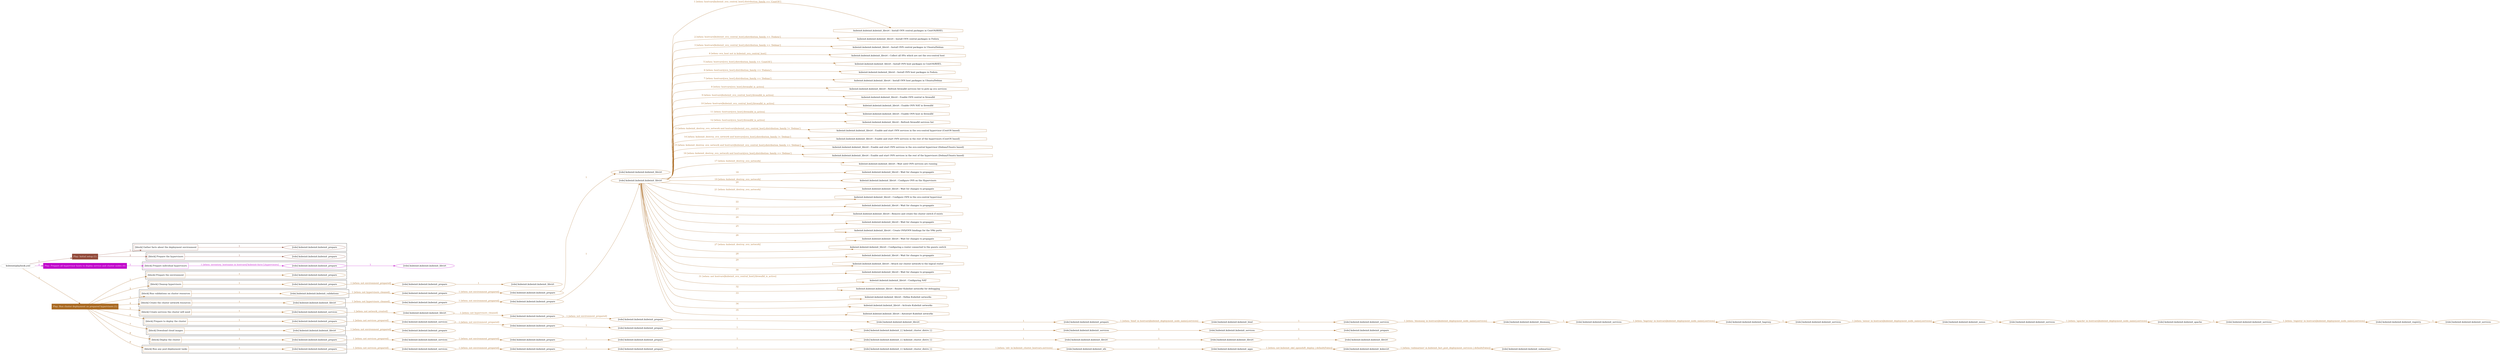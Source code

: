 digraph {
	graph [concentrate=true ordering=in rankdir=LR ratio=fill]
	edge [esep=5 sep=10]
	"kubeinit/playbook.yml" [id=root_node style=dotted]
	play_4ee86142 [label="Play: Initial setup (1)" color="#924a3a" fontcolor="#ffffff" id=play_4ee86142 shape=box style=filled tooltip=localhost]
	"kubeinit/playbook.yml" -> play_4ee86142 [label="1 " color="#924a3a" fontcolor="#924a3a" id=edge_e75c90ce labeltooltip="1 " tooltip="1 "]
	subgraph "kubeinit.kubeinit.kubeinit_prepare" {
		role_b90b17ab [label="[role] kubeinit.kubeinit.kubeinit_prepare" color="#924a3a" id=role_b90b17ab tooltip="kubeinit.kubeinit.kubeinit_prepare"]
	}
	subgraph "kubeinit.kubeinit.kubeinit_prepare" {
		role_91d1007c [label="[role] kubeinit.kubeinit.kubeinit_prepare" color="#924a3a" id=role_91d1007c tooltip="kubeinit.kubeinit.kubeinit_prepare"]
	}
	subgraph "Play: Initial setup (1)" {
		play_4ee86142 -> block_e1a644e2 [label=1 color="#924a3a" fontcolor="#924a3a" id=edge_03b96a57 labeltooltip=1 tooltip=1]
		subgraph cluster_block_e1a644e2 {
			block_e1a644e2 [label="[block] Gather facts about the deployment environment" color="#924a3a" id=block_e1a644e2 labeltooltip="Gather facts about the deployment environment" shape=box tooltip="Gather facts about the deployment environment"]
			block_e1a644e2 -> role_b90b17ab [label="1 " color="#924a3a" fontcolor="#924a3a" id=edge_36fa5244 labeltooltip="1 " tooltip="1 "]
		}
		play_4ee86142 -> block_6d66fc40 [label=2 color="#924a3a" fontcolor="#924a3a" id=edge_b35b008a labeltooltip=2 tooltip=2]
		subgraph cluster_block_6d66fc40 {
			block_6d66fc40 [label="[block] Prepare the hypervisors" color="#924a3a" id=block_6d66fc40 labeltooltip="Prepare the hypervisors" shape=box tooltip="Prepare the hypervisors"]
			block_6d66fc40 -> role_91d1007c [label="1 " color="#924a3a" fontcolor="#924a3a" id=edge_95e598bd labeltooltip="1 " tooltip="1 "]
		}
	}
	play_bb97beae [label="Play: Prepare all hypervisor hosts to deploy service and cluster nodes (0)" color="#c002ca" fontcolor="#ffffff" id=play_bb97beae shape=box style=filled tooltip="Play: Prepare all hypervisor hosts to deploy service and cluster nodes (0)"]
	"kubeinit/playbook.yml" -> play_bb97beae [label="2 " color="#c002ca" fontcolor="#c002ca" id=edge_9e72a410 labeltooltip="2 " tooltip="2 "]
	subgraph "kubeinit.kubeinit.kubeinit_libvirt" {
		role_c344668d [label="[role] kubeinit.kubeinit.kubeinit_libvirt" color="#c002ca" id=role_c344668d tooltip="kubeinit.kubeinit.kubeinit_libvirt"]
	}
	subgraph "kubeinit.kubeinit.kubeinit_prepare" {
		role_fb6918b9 [label="[role] kubeinit.kubeinit.kubeinit_prepare" color="#c002ca" id=role_fb6918b9 tooltip="kubeinit.kubeinit.kubeinit_prepare"]
		role_fb6918b9 -> role_c344668d [label="1 " color="#c002ca" fontcolor="#c002ca" id=edge_59bc4904 labeltooltip="1 " tooltip="1 "]
	}
	subgraph "Play: Prepare all hypervisor hosts to deploy service and cluster nodes (0)" {
		play_bb97beae -> block_2bf0273e [label=1 color="#c002ca" fontcolor="#c002ca" id=edge_8c725d65 labeltooltip=1 tooltip=1]
		subgraph cluster_block_2bf0273e {
			block_2bf0273e [label="[block] Prepare individual hypervisors" color="#c002ca" id=block_2bf0273e labeltooltip="Prepare individual hypervisors" shape=box tooltip="Prepare individual hypervisors"]
			block_2bf0273e -> role_fb6918b9 [label="1 [when: inventory_hostname in hostvars['kubeinit-facts'].hypervisors]" color="#c002ca" fontcolor="#c002ca" id=edge_3983bc84 labeltooltip="1 [when: inventory_hostname in hostvars['kubeinit-facts'].hypervisors]" tooltip="1 [when: inventory_hostname in hostvars['kubeinit-facts'].hypervisors]"]
		}
	}
	play_6e6f37eb [label="Play: Run cluster deployment on prepared hypervisors (1)" color="#aa6a22" fontcolor="#ffffff" id=play_6e6f37eb shape=box style=filled tooltip=localhost]
	"kubeinit/playbook.yml" -> play_6e6f37eb [label="3 " color="#aa6a22" fontcolor="#aa6a22" id=edge_2d52ca15 labeltooltip="3 " tooltip="3 "]
	subgraph "kubeinit.kubeinit.kubeinit_prepare" {
		role_320f02e8 [label="[role] kubeinit.kubeinit.kubeinit_prepare" color="#aa6a22" id=role_320f02e8 tooltip="kubeinit.kubeinit.kubeinit_prepare"]
	}
	subgraph "kubeinit.kubeinit.kubeinit_libvirt" {
		role_bcf503c7 [label="[role] kubeinit.kubeinit.kubeinit_libvirt" color="#aa6a22" id=role_bcf503c7 tooltip="kubeinit.kubeinit.kubeinit_libvirt"]
	}
	subgraph "kubeinit.kubeinit.kubeinit_prepare" {
		role_0b5cf9c8 [label="[role] kubeinit.kubeinit.kubeinit_prepare" color="#aa6a22" id=role_0b5cf9c8 tooltip="kubeinit.kubeinit.kubeinit_prepare"]
		role_0b5cf9c8 -> role_bcf503c7 [label="1 " color="#aa6a22" fontcolor="#aa6a22" id=edge_15272e68 labeltooltip="1 " tooltip="1 "]
	}
	subgraph "kubeinit.kubeinit.kubeinit_prepare" {
		role_05a85268 [label="[role] kubeinit.kubeinit.kubeinit_prepare" color="#aa6a22" id=role_05a85268 tooltip="kubeinit.kubeinit.kubeinit_prepare"]
		role_05a85268 -> role_0b5cf9c8 [label="1 [when: not environment_prepared]" color="#aa6a22" fontcolor="#aa6a22" id=edge_6d24310c labeltooltip="1 [when: not environment_prepared]" tooltip="1 [when: not environment_prepared]"]
	}
	subgraph "kubeinit.kubeinit.kubeinit_libvirt" {
		role_ae2ada4a [label="[role] kubeinit.kubeinit.kubeinit_libvirt" color="#aa6a22" id=role_ae2ada4a tooltip="kubeinit.kubeinit.kubeinit_libvirt"]
	}
	subgraph "kubeinit.kubeinit.kubeinit_prepare" {
		role_3e75690f [label="[role] kubeinit.kubeinit.kubeinit_prepare" color="#aa6a22" id=role_3e75690f tooltip="kubeinit.kubeinit.kubeinit_prepare"]
		role_3e75690f -> role_ae2ada4a [label="1 " color="#aa6a22" fontcolor="#aa6a22" id=edge_86c42e44 labeltooltip="1 " tooltip="1 "]
	}
	subgraph "kubeinit.kubeinit.kubeinit_prepare" {
		role_6516b3d9 [label="[role] kubeinit.kubeinit.kubeinit_prepare" color="#aa6a22" id=role_6516b3d9 tooltip="kubeinit.kubeinit.kubeinit_prepare"]
		role_6516b3d9 -> role_3e75690f [label="1 [when: not environment_prepared]" color="#aa6a22" fontcolor="#aa6a22" id=edge_d0906288 labeltooltip="1 [when: not environment_prepared]" tooltip="1 [when: not environment_prepared]"]
	}
	subgraph "kubeinit.kubeinit.kubeinit_validations" {
		role_e6e227f8 [label="[role] kubeinit.kubeinit.kubeinit_validations" color="#aa6a22" id=role_e6e227f8 tooltip="kubeinit.kubeinit.kubeinit_validations"]
		role_e6e227f8 -> role_6516b3d9 [label="1 [when: not hypervisors_cleaned]" color="#aa6a22" fontcolor="#aa6a22" id=edge_0d454bae labeltooltip="1 [when: not hypervisors_cleaned]" tooltip="1 [when: not hypervisors_cleaned]"]
	}
	subgraph "kubeinit.kubeinit.kubeinit_libvirt" {
		role_4843ce4a [label="[role] kubeinit.kubeinit.kubeinit_libvirt" color="#aa6a22" id=role_4843ce4a tooltip="kubeinit.kubeinit.kubeinit_libvirt"]
		task_082240c4 [label="kubeinit.kubeinit.kubeinit_libvirt : Install OVN central packages in CentOS/RHEL" color="#aa6a22" id=task_082240c4 shape=octagon tooltip="kubeinit.kubeinit.kubeinit_libvirt : Install OVN central packages in CentOS/RHEL"]
		role_4843ce4a -> task_082240c4 [label="1 [when: hostvars[kubeinit_ovn_central_host].distribution_family == 'CentOS']" color="#aa6a22" fontcolor="#aa6a22" id=edge_5bb061fd labeltooltip="1 [when: hostvars[kubeinit_ovn_central_host].distribution_family == 'CentOS']" tooltip="1 [when: hostvars[kubeinit_ovn_central_host].distribution_family == 'CentOS']"]
		task_4be8a8be [label="kubeinit.kubeinit.kubeinit_libvirt : Install OVN central packages in Fedora" color="#aa6a22" id=task_4be8a8be shape=octagon tooltip="kubeinit.kubeinit.kubeinit_libvirt : Install OVN central packages in Fedora"]
		role_4843ce4a -> task_4be8a8be [label="2 [when: hostvars[kubeinit_ovn_central_host].distribution_family == 'Fedora']" color="#aa6a22" fontcolor="#aa6a22" id=edge_ff204195 labeltooltip="2 [when: hostvars[kubeinit_ovn_central_host].distribution_family == 'Fedora']" tooltip="2 [when: hostvars[kubeinit_ovn_central_host].distribution_family == 'Fedora']"]
		task_0b2c9fdb [label="kubeinit.kubeinit.kubeinit_libvirt : Install OVN central packages in Ubuntu/Debian" color="#aa6a22" id=task_0b2c9fdb shape=octagon tooltip="kubeinit.kubeinit.kubeinit_libvirt : Install OVN central packages in Ubuntu/Debian"]
		role_4843ce4a -> task_0b2c9fdb [label="3 [when: hostvars[kubeinit_ovn_central_host].distribution_family == 'Debian']" color="#aa6a22" fontcolor="#aa6a22" id=edge_1380d13f labeltooltip="3 [when: hostvars[kubeinit_ovn_central_host].distribution_family == 'Debian']" tooltip="3 [when: hostvars[kubeinit_ovn_central_host].distribution_family == 'Debian']"]
		task_ee2fcaed [label="kubeinit.kubeinit.kubeinit_libvirt : Collect all HVs which are not the ovn-central host" color="#aa6a22" id=task_ee2fcaed shape=octagon tooltip="kubeinit.kubeinit.kubeinit_libvirt : Collect all HVs which are not the ovn-central host"]
		role_4843ce4a -> task_ee2fcaed [label="4 [when: ovn_host not in kubeinit_ovn_central_host]" color="#aa6a22" fontcolor="#aa6a22" id=edge_1a4ac442 labeltooltip="4 [when: ovn_host not in kubeinit_ovn_central_host]" tooltip="4 [when: ovn_host not in kubeinit_ovn_central_host]"]
		task_2a565911 [label="kubeinit.kubeinit.kubeinit_libvirt : Install OVN host packages in CentOS/RHEL" color="#aa6a22" id=task_2a565911 shape=octagon tooltip="kubeinit.kubeinit.kubeinit_libvirt : Install OVN host packages in CentOS/RHEL"]
		role_4843ce4a -> task_2a565911 [label="5 [when: hostvars[ovn_host].distribution_family == 'CentOS']" color="#aa6a22" fontcolor="#aa6a22" id=edge_f8b62385 labeltooltip="5 [when: hostvars[ovn_host].distribution_family == 'CentOS']" tooltip="5 [when: hostvars[ovn_host].distribution_family == 'CentOS']"]
		task_e1cbb1fb [label="kubeinit.kubeinit.kubeinit_libvirt : Install OVN host packages in Fedora" color="#aa6a22" id=task_e1cbb1fb shape=octagon tooltip="kubeinit.kubeinit.kubeinit_libvirt : Install OVN host packages in Fedora"]
		role_4843ce4a -> task_e1cbb1fb [label="6 [when: hostvars[ovn_host].distribution_family == 'Fedora']" color="#aa6a22" fontcolor="#aa6a22" id=edge_2c806aac labeltooltip="6 [when: hostvars[ovn_host].distribution_family == 'Fedora']" tooltip="6 [when: hostvars[ovn_host].distribution_family == 'Fedora']"]
		task_f8bfdcff [label="kubeinit.kubeinit.kubeinit_libvirt : Install OVN host packages in Ubuntu/Debian" color="#aa6a22" id=task_f8bfdcff shape=octagon tooltip="kubeinit.kubeinit.kubeinit_libvirt : Install OVN host packages in Ubuntu/Debian"]
		role_4843ce4a -> task_f8bfdcff [label="7 [when: hostvars[ovn_host].distribution_family == 'Debian']" color="#aa6a22" fontcolor="#aa6a22" id=edge_b85dc2df labeltooltip="7 [when: hostvars[ovn_host].distribution_family == 'Debian']" tooltip="7 [when: hostvars[ovn_host].distribution_family == 'Debian']"]
		task_2cc36a4f [label="kubeinit.kubeinit.kubeinit_libvirt : Refresh firewalld services list to pick up ovn services" color="#aa6a22" id=task_2cc36a4f shape=octagon tooltip="kubeinit.kubeinit.kubeinit_libvirt : Refresh firewalld services list to pick up ovn services"]
		role_4843ce4a -> task_2cc36a4f [label="8 [when: hostvars[ovn_host].firewalld_is_active]" color="#aa6a22" fontcolor="#aa6a22" id=edge_0e50a40e labeltooltip="8 [when: hostvars[ovn_host].firewalld_is_active]" tooltip="8 [when: hostvars[ovn_host].firewalld_is_active]"]
		task_c0c4e192 [label="kubeinit.kubeinit.kubeinit_libvirt : Enable OVN central in firewalld" color="#aa6a22" id=task_c0c4e192 shape=octagon tooltip="kubeinit.kubeinit.kubeinit_libvirt : Enable OVN central in firewalld"]
		role_4843ce4a -> task_c0c4e192 [label="9 [when: hostvars[kubeinit_ovn_central_host].firewalld_is_active]" color="#aa6a22" fontcolor="#aa6a22" id=edge_a73752de labeltooltip="9 [when: hostvars[kubeinit_ovn_central_host].firewalld_is_active]" tooltip="9 [when: hostvars[kubeinit_ovn_central_host].firewalld_is_active]"]
		task_bc23fe46 [label="kubeinit.kubeinit.kubeinit_libvirt : Enable OVN NAT in firewalld" color="#aa6a22" id=task_bc23fe46 shape=octagon tooltip="kubeinit.kubeinit.kubeinit_libvirt : Enable OVN NAT in firewalld"]
		role_4843ce4a -> task_bc23fe46 [label="10 [when: hostvars[kubeinit_ovn_central_host].firewalld_is_active]" color="#aa6a22" fontcolor="#aa6a22" id=edge_7ba6fbd7 labeltooltip="10 [when: hostvars[kubeinit_ovn_central_host].firewalld_is_active]" tooltip="10 [when: hostvars[kubeinit_ovn_central_host].firewalld_is_active]"]
		task_ac9ed9d7 [label="kubeinit.kubeinit.kubeinit_libvirt : Enable OVN host in firewalld" color="#aa6a22" id=task_ac9ed9d7 shape=octagon tooltip="kubeinit.kubeinit.kubeinit_libvirt : Enable OVN host in firewalld"]
		role_4843ce4a -> task_ac9ed9d7 [label="11 [when: hostvars[ovn_host].firewalld_is_active]" color="#aa6a22" fontcolor="#aa6a22" id=edge_d5799769 labeltooltip="11 [when: hostvars[ovn_host].firewalld_is_active]" tooltip="11 [when: hostvars[ovn_host].firewalld_is_active]"]
		task_479a73d1 [label="kubeinit.kubeinit.kubeinit_libvirt : Refresh firewalld services list" color="#aa6a22" id=task_479a73d1 shape=octagon tooltip="kubeinit.kubeinit.kubeinit_libvirt : Refresh firewalld services list"]
		role_4843ce4a -> task_479a73d1 [label="12 [when: hostvars[ovn_host].firewalld_is_active]" color="#aa6a22" fontcolor="#aa6a22" id=edge_f113a01d labeltooltip="12 [when: hostvars[ovn_host].firewalld_is_active]" tooltip="12 [when: hostvars[ovn_host].firewalld_is_active]"]
		task_2ae2a2f3 [label="kubeinit.kubeinit.kubeinit_libvirt : Enable and start OVN services in the ovn-central hypervisor (CentOS based)" color="#aa6a22" id=task_2ae2a2f3 shape=octagon tooltip="kubeinit.kubeinit.kubeinit_libvirt : Enable and start OVN services in the ovn-central hypervisor (CentOS based)"]
		role_4843ce4a -> task_2ae2a2f3 [label="13 [when: kubeinit_destroy_ovn_network and hostvars[kubeinit_ovn_central_host].distribution_family != 'Debian']" color="#aa6a22" fontcolor="#aa6a22" id=edge_96a6ace7 labeltooltip="13 [when: kubeinit_destroy_ovn_network and hostvars[kubeinit_ovn_central_host].distribution_family != 'Debian']" tooltip="13 [when: kubeinit_destroy_ovn_network and hostvars[kubeinit_ovn_central_host].distribution_family != 'Debian']"]
		task_901371eb [label="kubeinit.kubeinit.kubeinit_libvirt : Enable and start OVN services in the rest of the hypervisors (CentOS based)" color="#aa6a22" id=task_901371eb shape=octagon tooltip="kubeinit.kubeinit.kubeinit_libvirt : Enable and start OVN services in the rest of the hypervisors (CentOS based)"]
		role_4843ce4a -> task_901371eb [label="14 [when: kubeinit_destroy_ovn_network and hostvars[ovn_host].distribution_family != 'Debian']" color="#aa6a22" fontcolor="#aa6a22" id=edge_56cbaddc labeltooltip="14 [when: kubeinit_destroy_ovn_network and hostvars[ovn_host].distribution_family != 'Debian']" tooltip="14 [when: kubeinit_destroy_ovn_network and hostvars[ovn_host].distribution_family != 'Debian']"]
		task_fd4bbdb4 [label="kubeinit.kubeinit.kubeinit_libvirt : Enable and start OVN services in the ovn-central hypervisor (Debian/Ubuntu based)" color="#aa6a22" id=task_fd4bbdb4 shape=octagon tooltip="kubeinit.kubeinit.kubeinit_libvirt : Enable and start OVN services in the ovn-central hypervisor (Debian/Ubuntu based)"]
		role_4843ce4a -> task_fd4bbdb4 [label="15 [when: kubeinit_destroy_ovn_network and hostvars[kubeinit_ovn_central_host].distribution_family == 'Debian']" color="#aa6a22" fontcolor="#aa6a22" id=edge_ced5d41a labeltooltip="15 [when: kubeinit_destroy_ovn_network and hostvars[kubeinit_ovn_central_host].distribution_family == 'Debian']" tooltip="15 [when: kubeinit_destroy_ovn_network and hostvars[kubeinit_ovn_central_host].distribution_family == 'Debian']"]
		task_515462dc [label="kubeinit.kubeinit.kubeinit_libvirt : Enable and start OVN services in the rest of the hypervisors (Debian/Ubuntu based)" color="#aa6a22" id=task_515462dc shape=octagon tooltip="kubeinit.kubeinit.kubeinit_libvirt : Enable and start OVN services in the rest of the hypervisors (Debian/Ubuntu based)"]
		role_4843ce4a -> task_515462dc [label="16 [when: kubeinit_destroy_ovn_network and hostvars[ovn_host].distribution_family == 'Debian']" color="#aa6a22" fontcolor="#aa6a22" id=edge_ff947dcb labeltooltip="16 [when: kubeinit_destroy_ovn_network and hostvars[ovn_host].distribution_family == 'Debian']" tooltip="16 [when: kubeinit_destroy_ovn_network and hostvars[ovn_host].distribution_family == 'Debian']"]
		task_17367593 [label="kubeinit.kubeinit.kubeinit_libvirt : Wait until OVN services are running" color="#aa6a22" id=task_17367593 shape=octagon tooltip="kubeinit.kubeinit.kubeinit_libvirt : Wait until OVN services are running"]
		role_4843ce4a -> task_17367593 [label="17 [when: kubeinit_destroy_ovn_network]" color="#aa6a22" fontcolor="#aa6a22" id=edge_c7057394 labeltooltip="17 [when: kubeinit_destroy_ovn_network]" tooltip="17 [when: kubeinit_destroy_ovn_network]"]
		task_e5bf7f49 [label="kubeinit.kubeinit.kubeinit_libvirt : Wait for changes to propagate" color="#aa6a22" id=task_e5bf7f49 shape=octagon tooltip="kubeinit.kubeinit.kubeinit_libvirt : Wait for changes to propagate"]
		role_4843ce4a -> task_e5bf7f49 [label="18 " color="#aa6a22" fontcolor="#aa6a22" id=edge_87f72f1d labeltooltip="18 " tooltip="18 "]
		task_477f58c9 [label="kubeinit.kubeinit.kubeinit_libvirt : Configure OVS on the Hypervisors" color="#aa6a22" id=task_477f58c9 shape=octagon tooltip="kubeinit.kubeinit.kubeinit_libvirt : Configure OVS on the Hypervisors"]
		role_4843ce4a -> task_477f58c9 [label="19 [when: kubeinit_destroy_ovn_network]" color="#aa6a22" fontcolor="#aa6a22" id=edge_753d0998 labeltooltip="19 [when: kubeinit_destroy_ovn_network]" tooltip="19 [when: kubeinit_destroy_ovn_network]"]
		task_0fe5b144 [label="kubeinit.kubeinit.kubeinit_libvirt : Wait for changes to propagate" color="#aa6a22" id=task_0fe5b144 shape=octagon tooltip="kubeinit.kubeinit.kubeinit_libvirt : Wait for changes to propagate"]
		role_4843ce4a -> task_0fe5b144 [label="20 " color="#aa6a22" fontcolor="#aa6a22" id=edge_c80bbc85 labeltooltip="20 " tooltip="20 "]
		task_782ff2ac [label="kubeinit.kubeinit.kubeinit_libvirt : Configure OVN in the ovn-central hypervisor" color="#aa6a22" id=task_782ff2ac shape=octagon tooltip="kubeinit.kubeinit.kubeinit_libvirt : Configure OVN in the ovn-central hypervisor"]
		role_4843ce4a -> task_782ff2ac [label="21 [when: kubeinit_destroy_ovn_network]" color="#aa6a22" fontcolor="#aa6a22" id=edge_6c5d002d labeltooltip="21 [when: kubeinit_destroy_ovn_network]" tooltip="21 [when: kubeinit_destroy_ovn_network]"]
		task_a9ace608 [label="kubeinit.kubeinit.kubeinit_libvirt : Wait for changes to propagate" color="#aa6a22" id=task_a9ace608 shape=octagon tooltip="kubeinit.kubeinit.kubeinit_libvirt : Wait for changes to propagate"]
		role_4843ce4a -> task_a9ace608 [label="22 " color="#aa6a22" fontcolor="#aa6a22" id=edge_2f97a0d2 labeltooltip="22 " tooltip="22 "]
		task_f3a2908f [label="kubeinit.kubeinit.kubeinit_libvirt : Remove and create the cluster switch if exists" color="#aa6a22" id=task_f3a2908f shape=octagon tooltip="kubeinit.kubeinit.kubeinit_libvirt : Remove and create the cluster switch if exists"]
		role_4843ce4a -> task_f3a2908f [label="23 " color="#aa6a22" fontcolor="#aa6a22" id=edge_dd90c7bf labeltooltip="23 " tooltip="23 "]
		task_76ceb5d8 [label="kubeinit.kubeinit.kubeinit_libvirt : Wait for changes to propagate" color="#aa6a22" id=task_76ceb5d8 shape=octagon tooltip="kubeinit.kubeinit.kubeinit_libvirt : Wait for changes to propagate"]
		role_4843ce4a -> task_76ceb5d8 [label="24 " color="#aa6a22" fontcolor="#aa6a22" id=edge_dd452448 labeltooltip="24 " tooltip="24 "]
		task_be945466 [label="kubeinit.kubeinit.kubeinit_libvirt : Create OVS/OVN bindings for the VMs ports" color="#aa6a22" id=task_be945466 shape=octagon tooltip="kubeinit.kubeinit.kubeinit_libvirt : Create OVS/OVN bindings for the VMs ports"]
		role_4843ce4a -> task_be945466 [label="25 " color="#aa6a22" fontcolor="#aa6a22" id=edge_a8564e5a labeltooltip="25 " tooltip="25 "]
		task_2f5d6ba5 [label="kubeinit.kubeinit.kubeinit_libvirt : Wait for changes to propagate" color="#aa6a22" id=task_2f5d6ba5 shape=octagon tooltip="kubeinit.kubeinit.kubeinit_libvirt : Wait for changes to propagate"]
		role_4843ce4a -> task_2f5d6ba5 [label="26 " color="#aa6a22" fontcolor="#aa6a22" id=edge_62c0b2b0 labeltooltip="26 " tooltip="26 "]
		task_88d3a7a3 [label="kubeinit.kubeinit.kubeinit_libvirt : Configuring a router connected to the guests switch" color="#aa6a22" id=task_88d3a7a3 shape=octagon tooltip="kubeinit.kubeinit.kubeinit_libvirt : Configuring a router connected to the guests switch"]
		role_4843ce4a -> task_88d3a7a3 [label="27 [when: kubeinit_destroy_ovn_network]" color="#aa6a22" fontcolor="#aa6a22" id=edge_f885d977 labeltooltip="27 [when: kubeinit_destroy_ovn_network]" tooltip="27 [when: kubeinit_destroy_ovn_network]"]
		task_711fe2e7 [label="kubeinit.kubeinit.kubeinit_libvirt : Wait for changes to propagate" color="#aa6a22" id=task_711fe2e7 shape=octagon tooltip="kubeinit.kubeinit.kubeinit_libvirt : Wait for changes to propagate"]
		role_4843ce4a -> task_711fe2e7 [label="28 " color="#aa6a22" fontcolor="#aa6a22" id=edge_7df9c635 labeltooltip="28 " tooltip="28 "]
		task_d47f8938 [label="kubeinit.kubeinit.kubeinit_libvirt : Attach our cluster network to the logical router" color="#aa6a22" id=task_d47f8938 shape=octagon tooltip="kubeinit.kubeinit.kubeinit_libvirt : Attach our cluster network to the logical router"]
		role_4843ce4a -> task_d47f8938 [label="29 " color="#aa6a22" fontcolor="#aa6a22" id=edge_cf189861 labeltooltip="29 " tooltip="29 "]
		task_b7de8c38 [label="kubeinit.kubeinit.kubeinit_libvirt : Wait for changes to propagate" color="#aa6a22" id=task_b7de8c38 shape=octagon tooltip="kubeinit.kubeinit.kubeinit_libvirt : Wait for changes to propagate"]
		role_4843ce4a -> task_b7de8c38 [label="30 " color="#aa6a22" fontcolor="#aa6a22" id=edge_7c316ef0 labeltooltip="30 " tooltip="30 "]
		task_2d8bc828 [label="kubeinit.kubeinit.kubeinit_libvirt : Configuring NAT" color="#aa6a22" id=task_2d8bc828 shape=octagon tooltip="kubeinit.kubeinit.kubeinit_libvirt : Configuring NAT"]
		role_4843ce4a -> task_2d8bc828 [label="31 [when: not hostvars[kubeinit_ovn_central_host].firewalld_is_active]" color="#aa6a22" fontcolor="#aa6a22" id=edge_fb4e5a7c labeltooltip="31 [when: not hostvars[kubeinit_ovn_central_host].firewalld_is_active]" tooltip="31 [when: not hostvars[kubeinit_ovn_central_host].firewalld_is_active]"]
		task_7190faa3 [label="kubeinit.kubeinit.kubeinit_libvirt : Render KubeInit networks for debugging" color="#aa6a22" id=task_7190faa3 shape=octagon tooltip="kubeinit.kubeinit.kubeinit_libvirt : Render KubeInit networks for debugging"]
		role_4843ce4a -> task_7190faa3 [label="32 " color="#aa6a22" fontcolor="#aa6a22" id=edge_95998889 labeltooltip="32 " tooltip="32 "]
		task_579e0769 [label="kubeinit.kubeinit.kubeinit_libvirt : Define KubeInit networks" color="#aa6a22" id=task_579e0769 shape=octagon tooltip="kubeinit.kubeinit.kubeinit_libvirt : Define KubeInit networks"]
		role_4843ce4a -> task_579e0769 [label="33 " color="#aa6a22" fontcolor="#aa6a22" id=edge_1340bc4f labeltooltip="33 " tooltip="33 "]
		task_2613a9b6 [label="kubeinit.kubeinit.kubeinit_libvirt : Activate KubeInit networks" color="#aa6a22" id=task_2613a9b6 shape=octagon tooltip="kubeinit.kubeinit.kubeinit_libvirt : Activate KubeInit networks"]
		role_4843ce4a -> task_2613a9b6 [label="34 " color="#aa6a22" fontcolor="#aa6a22" id=edge_527faf3c labeltooltip="34 " tooltip="34 "]
		task_fe5aaa7c [label="kubeinit.kubeinit.kubeinit_libvirt : Autostart KubeInit networks" color="#aa6a22" id=task_fe5aaa7c shape=octagon tooltip="kubeinit.kubeinit.kubeinit_libvirt : Autostart KubeInit networks"]
		role_4843ce4a -> task_fe5aaa7c [label="35 " color="#aa6a22" fontcolor="#aa6a22" id=edge_544d25d4 labeltooltip="35 " tooltip="35 "]
	}
	subgraph "kubeinit.kubeinit.kubeinit_prepare" {
		role_efdc9b37 [label="[role] kubeinit.kubeinit.kubeinit_prepare" color="#aa6a22" id=role_efdc9b37 tooltip="kubeinit.kubeinit.kubeinit_prepare"]
		role_efdc9b37 -> role_4843ce4a [label="1 " color="#aa6a22" fontcolor="#aa6a22" id=edge_0dacfccc labeltooltip="1 " tooltip="1 "]
	}
	subgraph "kubeinit.kubeinit.kubeinit_prepare" {
		role_146bef7f [label="[role] kubeinit.kubeinit.kubeinit_prepare" color="#aa6a22" id=role_146bef7f tooltip="kubeinit.kubeinit.kubeinit_prepare"]
		role_146bef7f -> role_efdc9b37 [label="1 [when: not environment_prepared]" color="#aa6a22" fontcolor="#aa6a22" id=edge_0f663147 labeltooltip="1 [when: not environment_prepared]" tooltip="1 [when: not environment_prepared]"]
	}
	subgraph "kubeinit.kubeinit.kubeinit_libvirt" {
		role_a9dbf946 [label="[role] kubeinit.kubeinit.kubeinit_libvirt" color="#aa6a22" id=role_a9dbf946 tooltip="kubeinit.kubeinit.kubeinit_libvirt"]
		role_a9dbf946 -> role_146bef7f [label="1 [when: not hypervisors_cleaned]" color="#aa6a22" fontcolor="#aa6a22" id=edge_70302862 labeltooltip="1 [when: not hypervisors_cleaned]" tooltip="1 [when: not hypervisors_cleaned]"]
	}
	subgraph "kubeinit.kubeinit.kubeinit_services" {
		role_b1c06d53 [label="[role] kubeinit.kubeinit.kubeinit_services" color="#aa6a22" id=role_b1c06d53 tooltip="kubeinit.kubeinit.kubeinit_services"]
	}
	subgraph "kubeinit.kubeinit.kubeinit_registry" {
		role_caf6ab91 [label="[role] kubeinit.kubeinit.kubeinit_registry" color="#aa6a22" id=role_caf6ab91 tooltip="kubeinit.kubeinit.kubeinit_registry"]
		role_caf6ab91 -> role_b1c06d53 [label="1 " color="#aa6a22" fontcolor="#aa6a22" id=edge_91beb503 labeltooltip="1 " tooltip="1 "]
	}
	subgraph "kubeinit.kubeinit.kubeinit_services" {
		role_9aeec6c0 [label="[role] kubeinit.kubeinit.kubeinit_services" color="#aa6a22" id=role_9aeec6c0 tooltip="kubeinit.kubeinit.kubeinit_services"]
		role_9aeec6c0 -> role_caf6ab91 [label="1 [when: 'registry' in hostvars[kubeinit_deployment_node_name].services]" color="#aa6a22" fontcolor="#aa6a22" id=edge_80fb2541 labeltooltip="1 [when: 'registry' in hostvars[kubeinit_deployment_node_name].services]" tooltip="1 [when: 'registry' in hostvars[kubeinit_deployment_node_name].services]"]
	}
	subgraph "kubeinit.kubeinit.kubeinit_apache" {
		role_028699e7 [label="[role] kubeinit.kubeinit.kubeinit_apache" color="#aa6a22" id=role_028699e7 tooltip="kubeinit.kubeinit.kubeinit_apache"]
		role_028699e7 -> role_9aeec6c0 [label="1 " color="#aa6a22" fontcolor="#aa6a22" id=edge_2a5fab83 labeltooltip="1 " tooltip="1 "]
	}
	subgraph "kubeinit.kubeinit.kubeinit_services" {
		role_e08c7ad5 [label="[role] kubeinit.kubeinit.kubeinit_services" color="#aa6a22" id=role_e08c7ad5 tooltip="kubeinit.kubeinit.kubeinit_services"]
		role_e08c7ad5 -> role_028699e7 [label="1 [when: 'apache' in hostvars[kubeinit_deployment_node_name].services]" color="#aa6a22" fontcolor="#aa6a22" id=edge_03cf3f8d labeltooltip="1 [when: 'apache' in hostvars[kubeinit_deployment_node_name].services]" tooltip="1 [when: 'apache' in hostvars[kubeinit_deployment_node_name].services]"]
	}
	subgraph "kubeinit.kubeinit.kubeinit_nexus" {
		role_21343395 [label="[role] kubeinit.kubeinit.kubeinit_nexus" color="#aa6a22" id=role_21343395 tooltip="kubeinit.kubeinit.kubeinit_nexus"]
		role_21343395 -> role_e08c7ad5 [label="1 " color="#aa6a22" fontcolor="#aa6a22" id=edge_d9f356dc labeltooltip="1 " tooltip="1 "]
	}
	subgraph "kubeinit.kubeinit.kubeinit_services" {
		role_1986e7cf [label="[role] kubeinit.kubeinit.kubeinit_services" color="#aa6a22" id=role_1986e7cf tooltip="kubeinit.kubeinit.kubeinit_services"]
		role_1986e7cf -> role_21343395 [label="1 [when: 'nexus' in hostvars[kubeinit_deployment_node_name].services]" color="#aa6a22" fontcolor="#aa6a22" id=edge_0c782d44 labeltooltip="1 [when: 'nexus' in hostvars[kubeinit_deployment_node_name].services]" tooltip="1 [when: 'nexus' in hostvars[kubeinit_deployment_node_name].services]"]
	}
	subgraph "kubeinit.kubeinit.kubeinit_haproxy" {
		role_4996c568 [label="[role] kubeinit.kubeinit.kubeinit_haproxy" color="#aa6a22" id=role_4996c568 tooltip="kubeinit.kubeinit.kubeinit_haproxy"]
		role_4996c568 -> role_1986e7cf [label="1 " color="#aa6a22" fontcolor="#aa6a22" id=edge_92f7658a labeltooltip="1 " tooltip="1 "]
	}
	subgraph "kubeinit.kubeinit.kubeinit_services" {
		role_cbb8f3b6 [label="[role] kubeinit.kubeinit.kubeinit_services" color="#aa6a22" id=role_cbb8f3b6 tooltip="kubeinit.kubeinit.kubeinit_services"]
		role_cbb8f3b6 -> role_4996c568 [label="1 [when: 'haproxy' in hostvars[kubeinit_deployment_node_name].services]" color="#aa6a22" fontcolor="#aa6a22" id=edge_47f0f439 labeltooltip="1 [when: 'haproxy' in hostvars[kubeinit_deployment_node_name].services]" tooltip="1 [when: 'haproxy' in hostvars[kubeinit_deployment_node_name].services]"]
	}
	subgraph "kubeinit.kubeinit.kubeinit_dnsmasq" {
		role_49a5ad10 [label="[role] kubeinit.kubeinit.kubeinit_dnsmasq" color="#aa6a22" id=role_49a5ad10 tooltip="kubeinit.kubeinit.kubeinit_dnsmasq"]
		role_49a5ad10 -> role_cbb8f3b6 [label="1 " color="#aa6a22" fontcolor="#aa6a22" id=edge_469630dc labeltooltip="1 " tooltip="1 "]
	}
	subgraph "kubeinit.kubeinit.kubeinit_services" {
		role_4f9f4369 [label="[role] kubeinit.kubeinit.kubeinit_services" color="#aa6a22" id=role_4f9f4369 tooltip="kubeinit.kubeinit.kubeinit_services"]
		role_4f9f4369 -> role_49a5ad10 [label="1 [when: 'dnsmasq' in hostvars[kubeinit_deployment_node_name].services]" color="#aa6a22" fontcolor="#aa6a22" id=edge_d72c8080 labeltooltip="1 [when: 'dnsmasq' in hostvars[kubeinit_deployment_node_name].services]" tooltip="1 [when: 'dnsmasq' in hostvars[kubeinit_deployment_node_name].services]"]
	}
	subgraph "kubeinit.kubeinit.kubeinit_bind" {
		role_6fef4631 [label="[role] kubeinit.kubeinit.kubeinit_bind" color="#aa6a22" id=role_6fef4631 tooltip="kubeinit.kubeinit.kubeinit_bind"]
		role_6fef4631 -> role_4f9f4369 [label="1 " color="#aa6a22" fontcolor="#aa6a22" id=edge_f52cf9df labeltooltip="1 " tooltip="1 "]
	}
	subgraph "kubeinit.kubeinit.kubeinit_prepare" {
		role_0f91675a [label="[role] kubeinit.kubeinit.kubeinit_prepare" color="#aa6a22" id=role_0f91675a tooltip="kubeinit.kubeinit.kubeinit_prepare"]
		role_0f91675a -> role_6fef4631 [label="1 [when: 'bind' in hostvars[kubeinit_deployment_node_name].services]" color="#aa6a22" fontcolor="#aa6a22" id=edge_eb2fd572 labeltooltip="1 [when: 'bind' in hostvars[kubeinit_deployment_node_name].services]" tooltip="1 [when: 'bind' in hostvars[kubeinit_deployment_node_name].services]"]
	}
	subgraph "kubeinit.kubeinit.kubeinit_libvirt" {
		role_6f6d1759 [label="[role] kubeinit.kubeinit.kubeinit_libvirt" color="#aa6a22" id=role_6f6d1759 tooltip="kubeinit.kubeinit.kubeinit_libvirt"]
		role_6f6d1759 -> role_0f91675a [label="1 " color="#aa6a22" fontcolor="#aa6a22" id=edge_bdc897cf labeltooltip="1 " tooltip="1 "]
	}
	subgraph "kubeinit.kubeinit.kubeinit_prepare" {
		role_29fea0bd [label="[role] kubeinit.kubeinit.kubeinit_prepare" color="#aa6a22" id=role_29fea0bd tooltip="kubeinit.kubeinit.kubeinit_prepare"]
		role_29fea0bd -> role_6f6d1759 [label="1 " color="#aa6a22" fontcolor="#aa6a22" id=edge_e2201b2d labeltooltip="1 " tooltip="1 "]
	}
	subgraph "kubeinit.kubeinit.kubeinit_prepare" {
		role_9ddfe684 [label="[role] kubeinit.kubeinit.kubeinit_prepare" color="#aa6a22" id=role_9ddfe684 tooltip="kubeinit.kubeinit.kubeinit_prepare"]
		role_9ddfe684 -> role_29fea0bd [label="1 [when: not environment_prepared]" color="#aa6a22" fontcolor="#aa6a22" id=edge_db26e07e labeltooltip="1 [when: not environment_prepared]" tooltip="1 [when: not environment_prepared]"]
	}
	subgraph "kubeinit.kubeinit.kubeinit_libvirt" {
		role_1bfeecb2 [label="[role] kubeinit.kubeinit.kubeinit_libvirt" color="#aa6a22" id=role_1bfeecb2 tooltip="kubeinit.kubeinit.kubeinit_libvirt"]
		role_1bfeecb2 -> role_9ddfe684 [label="1 [when: not hypervisors_cleaned]" color="#aa6a22" fontcolor="#aa6a22" id=edge_10bad68c labeltooltip="1 [when: not hypervisors_cleaned]" tooltip="1 [when: not hypervisors_cleaned]"]
	}
	subgraph "kubeinit.kubeinit.kubeinit_services" {
		role_ced09710 [label="[role] kubeinit.kubeinit.kubeinit_services" color="#aa6a22" id=role_ced09710 tooltip="kubeinit.kubeinit.kubeinit_services"]
		role_ced09710 -> role_1bfeecb2 [label="1 [when: not network_created]" color="#aa6a22" fontcolor="#aa6a22" id=edge_c4f7c5cf labeltooltip="1 [when: not network_created]" tooltip="1 [when: not network_created]"]
	}
	subgraph "kubeinit.kubeinit.kubeinit_prepare" {
		role_e805f51b [label="[role] kubeinit.kubeinit.kubeinit_prepare" color="#aa6a22" id=role_e805f51b tooltip="kubeinit.kubeinit.kubeinit_prepare"]
	}
	subgraph "kubeinit.kubeinit.kubeinit_services" {
		role_f4c90c6d [label="[role] kubeinit.kubeinit.kubeinit_services" color="#aa6a22" id=role_f4c90c6d tooltip="kubeinit.kubeinit.kubeinit_services"]
		role_f4c90c6d -> role_e805f51b [label="1 " color="#aa6a22" fontcolor="#aa6a22" id=edge_0b388742 labeltooltip="1 " tooltip="1 "]
	}
	subgraph "kubeinit.kubeinit.kubeinit_services" {
		role_4a1bf842 [label="[role] kubeinit.kubeinit.kubeinit_services" color="#aa6a22" id=role_4a1bf842 tooltip="kubeinit.kubeinit.kubeinit_services"]
		role_4a1bf842 -> role_f4c90c6d [label="1 " color="#aa6a22" fontcolor="#aa6a22" id=edge_800e4e1c labeltooltip="1 " tooltip="1 "]
	}
	subgraph "kubeinit.kubeinit.kubeinit_{{ kubeinit_cluster_distro }}" {
		role_64e6748a [label="[role] kubeinit.kubeinit.kubeinit_{{ kubeinit_cluster_distro }}" color="#aa6a22" id=role_64e6748a tooltip="kubeinit.kubeinit.kubeinit_{{ kubeinit_cluster_distro }}"]
		role_64e6748a -> role_4a1bf842 [label="1 " color="#aa6a22" fontcolor="#aa6a22" id=edge_f0b57ddf labeltooltip="1 " tooltip="1 "]
	}
	subgraph "kubeinit.kubeinit.kubeinit_prepare" {
		role_614bdd24 [label="[role] kubeinit.kubeinit.kubeinit_prepare" color="#aa6a22" id=role_614bdd24 tooltip="kubeinit.kubeinit.kubeinit_prepare"]
		role_614bdd24 -> role_64e6748a [label="1 " color="#aa6a22" fontcolor="#aa6a22" id=edge_93a90937 labeltooltip="1 " tooltip="1 "]
	}
	subgraph "kubeinit.kubeinit.kubeinit_prepare" {
		role_a4a6dd78 [label="[role] kubeinit.kubeinit.kubeinit_prepare" color="#aa6a22" id=role_a4a6dd78 tooltip="kubeinit.kubeinit.kubeinit_prepare"]
		role_a4a6dd78 -> role_614bdd24 [label="1 " color="#aa6a22" fontcolor="#aa6a22" id=edge_e0f351f2 labeltooltip="1 " tooltip="1 "]
	}
	subgraph "kubeinit.kubeinit.kubeinit_services" {
		role_2d3522b7 [label="[role] kubeinit.kubeinit.kubeinit_services" color="#aa6a22" id=role_2d3522b7 tooltip="kubeinit.kubeinit.kubeinit_services"]
		role_2d3522b7 -> role_a4a6dd78 [label="1 [when: not environment_prepared]" color="#aa6a22" fontcolor="#aa6a22" id=edge_afb0ac99 labeltooltip="1 [when: not environment_prepared]" tooltip="1 [when: not environment_prepared]"]
	}
	subgraph "kubeinit.kubeinit.kubeinit_prepare" {
		role_cd595e4e [label="[role] kubeinit.kubeinit.kubeinit_prepare" color="#aa6a22" id=role_cd595e4e tooltip="kubeinit.kubeinit.kubeinit_prepare"]
		role_cd595e4e -> role_2d3522b7 [label="1 [when: not services_prepared]" color="#aa6a22" fontcolor="#aa6a22" id=edge_cc19b56e labeltooltip="1 [when: not services_prepared]" tooltip="1 [when: not services_prepared]"]
	}
	subgraph "kubeinit.kubeinit.kubeinit_prepare" {
		role_34c00ca2 [label="[role] kubeinit.kubeinit.kubeinit_prepare" color="#aa6a22" id=role_34c00ca2 tooltip="kubeinit.kubeinit.kubeinit_prepare"]
	}
	subgraph "kubeinit.kubeinit.kubeinit_libvirt" {
		role_a951f01a [label="[role] kubeinit.kubeinit.kubeinit_libvirt" color="#aa6a22" id=role_a951f01a tooltip="kubeinit.kubeinit.kubeinit_libvirt"]
		role_a951f01a -> role_34c00ca2 [label="1 [when: not environment_prepared]" color="#aa6a22" fontcolor="#aa6a22" id=edge_700b1235 labeltooltip="1 [when: not environment_prepared]" tooltip="1 [when: not environment_prepared]"]
	}
	subgraph "kubeinit.kubeinit.kubeinit_libvirt" {
		role_7f96541d [label="[role] kubeinit.kubeinit.kubeinit_libvirt" color="#aa6a22" id=role_7f96541d tooltip="kubeinit.kubeinit.kubeinit_libvirt"]
	}
	subgraph "kubeinit.kubeinit.kubeinit_libvirt" {
		role_595eb152 [label="[role] kubeinit.kubeinit.kubeinit_libvirt" color="#aa6a22" id=role_595eb152 tooltip="kubeinit.kubeinit.kubeinit_libvirt"]
		role_595eb152 -> role_7f96541d [label="1 " color="#aa6a22" fontcolor="#aa6a22" id=edge_9f872c26 labeltooltip="1 " tooltip="1 "]
	}
	subgraph "kubeinit.kubeinit.kubeinit_libvirt" {
		role_f5f92ea2 [label="[role] kubeinit.kubeinit.kubeinit_libvirt" color="#aa6a22" id=role_f5f92ea2 tooltip="kubeinit.kubeinit.kubeinit_libvirt"]
		role_f5f92ea2 -> role_595eb152 [label="1 " color="#aa6a22" fontcolor="#aa6a22" id=edge_84f62aac labeltooltip="1 " tooltip="1 "]
	}
	subgraph "kubeinit.kubeinit.kubeinit_{{ kubeinit_cluster_distro }}" {
		role_200b6aab [label="[role] kubeinit.kubeinit.kubeinit_{{ kubeinit_cluster_distro }}" color="#aa6a22" id=role_200b6aab tooltip="kubeinit.kubeinit.kubeinit_{{ kubeinit_cluster_distro }}"]
		role_200b6aab -> role_f5f92ea2 [label="1 " color="#aa6a22" fontcolor="#aa6a22" id=edge_729c3127 labeltooltip="1 " tooltip="1 "]
	}
	subgraph "kubeinit.kubeinit.kubeinit_prepare" {
		role_63760c17 [label="[role] kubeinit.kubeinit.kubeinit_prepare" color="#aa6a22" id=role_63760c17 tooltip="kubeinit.kubeinit.kubeinit_prepare"]
		role_63760c17 -> role_200b6aab [label="1 " color="#aa6a22" fontcolor="#aa6a22" id=edge_4e8dff74 labeltooltip="1 " tooltip="1 "]
	}
	subgraph "kubeinit.kubeinit.kubeinit_prepare" {
		role_a785380a [label="[role] kubeinit.kubeinit.kubeinit_prepare" color="#aa6a22" id=role_a785380a tooltip="kubeinit.kubeinit.kubeinit_prepare"]
		role_a785380a -> role_63760c17 [label="1 " color="#aa6a22" fontcolor="#aa6a22" id=edge_1c40ab15 labeltooltip="1 " tooltip="1 "]
	}
	subgraph "kubeinit.kubeinit.kubeinit_services" {
		role_bb535652 [label="[role] kubeinit.kubeinit.kubeinit_services" color="#aa6a22" id=role_bb535652 tooltip="kubeinit.kubeinit.kubeinit_services"]
		role_bb535652 -> role_a785380a [label="1 [when: not environment_prepared]" color="#aa6a22" fontcolor="#aa6a22" id=edge_67ec0e8d labeltooltip="1 [when: not environment_prepared]" tooltip="1 [when: not environment_prepared]"]
	}
	subgraph "kubeinit.kubeinit.kubeinit_prepare" {
		role_2cd8edb2 [label="[role] kubeinit.kubeinit.kubeinit_prepare" color="#aa6a22" id=role_2cd8edb2 tooltip="kubeinit.kubeinit.kubeinit_prepare"]
		role_2cd8edb2 -> role_bb535652 [label="1 [when: not services_prepared]" color="#aa6a22" fontcolor="#aa6a22" id=edge_b1ce6c30 labeltooltip="1 [when: not services_prepared]" tooltip="1 [when: not services_prepared]"]
	}
	subgraph "kubeinit.kubeinit.kubeinit_submariner" {
		role_8f84fc29 [label="[role] kubeinit.kubeinit.kubeinit_submariner" color="#aa6a22" id=role_8f84fc29 tooltip="kubeinit.kubeinit.kubeinit_submariner"]
	}
	subgraph "kubeinit.kubeinit.kubeinit_kubevirt" {
		role_d558440c [label="[role] kubeinit.kubeinit.kubeinit_kubevirt" color="#aa6a22" id=role_d558440c tooltip="kubeinit.kubeinit.kubeinit_kubevirt"]
		role_d558440c -> role_8f84fc29 [label="1 [when: 'submariner' in kubeinit_fact_post_deployment_services | default(False)]" color="#aa6a22" fontcolor="#aa6a22" id=edge_d491f979 labeltooltip="1 [when: 'submariner' in kubeinit_fact_post_deployment_services | default(False)]" tooltip="1 [when: 'submariner' in kubeinit_fact_post_deployment_services | default(False)]"]
	}
	subgraph "kubeinit.kubeinit.kubeinit_apps" {
		role_849951c8 [label="[role] kubeinit.kubeinit.kubeinit_apps" color="#aa6a22" id=role_849951c8 tooltip="kubeinit.kubeinit.kubeinit_apps"]
		role_849951c8 -> role_d558440c [label="1 [when: not kubeinit_okd_openshift_deploy | default(False)]" color="#aa6a22" fontcolor="#aa6a22" id=edge_19b0fc1a labeltooltip="1 [when: not kubeinit_okd_openshift_deploy | default(False)]" tooltip="1 [when: not kubeinit_okd_openshift_deploy | default(False)]"]
	}
	subgraph "kubeinit.kubeinit.kubeinit_nfs" {
		role_1df72dcc [label="[role] kubeinit.kubeinit.kubeinit_nfs" color="#aa6a22" id=role_1df72dcc tooltip="kubeinit.kubeinit.kubeinit_nfs"]
		role_1df72dcc -> role_849951c8 [label="1 " color="#aa6a22" fontcolor="#aa6a22" id=edge_f88c3d85 labeltooltip="1 " tooltip="1 "]
	}
	subgraph "kubeinit.kubeinit.kubeinit_{{ kubeinit_cluster_distro }}" {
		role_32bdccc7 [label="[role] kubeinit.kubeinit.kubeinit_{{ kubeinit_cluster_distro }}" color="#aa6a22" id=role_32bdccc7 tooltip="kubeinit.kubeinit.kubeinit_{{ kubeinit_cluster_distro }}"]
		role_32bdccc7 -> role_1df72dcc [label="1 [when: 'nfs' in kubeinit_cluster_hostvars.services]" color="#aa6a22" fontcolor="#aa6a22" id=edge_5593c8b9 labeltooltip="1 [when: 'nfs' in kubeinit_cluster_hostvars.services]" tooltip="1 [when: 'nfs' in kubeinit_cluster_hostvars.services]"]
	}
	subgraph "kubeinit.kubeinit.kubeinit_prepare" {
		role_b602ee96 [label="[role] kubeinit.kubeinit.kubeinit_prepare" color="#aa6a22" id=role_b602ee96 tooltip="kubeinit.kubeinit.kubeinit_prepare"]
		role_b602ee96 -> role_32bdccc7 [label="1 " color="#aa6a22" fontcolor="#aa6a22" id=edge_ae6487f9 labeltooltip="1 " tooltip="1 "]
	}
	subgraph "kubeinit.kubeinit.kubeinit_prepare" {
		role_b85a91c6 [label="[role] kubeinit.kubeinit.kubeinit_prepare" color="#aa6a22" id=role_b85a91c6 tooltip="kubeinit.kubeinit.kubeinit_prepare"]
		role_b85a91c6 -> role_b602ee96 [label="1 " color="#aa6a22" fontcolor="#aa6a22" id=edge_b29204cb labeltooltip="1 " tooltip="1 "]
	}
	subgraph "kubeinit.kubeinit.kubeinit_services" {
		role_3d3f7120 [label="[role] kubeinit.kubeinit.kubeinit_services" color="#aa6a22" id=role_3d3f7120 tooltip="kubeinit.kubeinit.kubeinit_services"]
		role_3d3f7120 -> role_b85a91c6 [label="1 [when: not environment_prepared]" color="#aa6a22" fontcolor="#aa6a22" id=edge_ccc70018 labeltooltip="1 [when: not environment_prepared]" tooltip="1 [when: not environment_prepared]"]
	}
	subgraph "kubeinit.kubeinit.kubeinit_prepare" {
		role_80d762d7 [label="[role] kubeinit.kubeinit.kubeinit_prepare" color="#aa6a22" id=role_80d762d7 tooltip="kubeinit.kubeinit.kubeinit_prepare"]
		role_80d762d7 -> role_3d3f7120 [label="1 [when: not services_prepared]" color="#aa6a22" fontcolor="#aa6a22" id=edge_a317d324 labeltooltip="1 [when: not services_prepared]" tooltip="1 [when: not services_prepared]"]
	}
	subgraph "Play: Run cluster deployment on prepared hypervisors (1)" {
		play_6e6f37eb -> block_ac2fe5a5 [label=1 color="#aa6a22" fontcolor="#aa6a22" id=edge_6d35cdc6 labeltooltip=1 tooltip=1]
		subgraph cluster_block_ac2fe5a5 {
			block_ac2fe5a5 [label="[block] Prepare the environment" color="#aa6a22" id=block_ac2fe5a5 labeltooltip="Prepare the environment" shape=box tooltip="Prepare the environment"]
			block_ac2fe5a5 -> role_320f02e8 [label="1 " color="#aa6a22" fontcolor="#aa6a22" id=edge_4dd38446 labeltooltip="1 " tooltip="1 "]
		}
		play_6e6f37eb -> block_8de90b6a [label=2 color="#aa6a22" fontcolor="#aa6a22" id=edge_009d359e labeltooltip=2 tooltip=2]
		subgraph cluster_block_8de90b6a {
			block_8de90b6a [label="[block] Cleanup hypervisors" color="#aa6a22" id=block_8de90b6a labeltooltip="Cleanup hypervisors" shape=box tooltip="Cleanup hypervisors"]
			block_8de90b6a -> role_05a85268 [label="1 " color="#aa6a22" fontcolor="#aa6a22" id=edge_03f4bad1 labeltooltip="1 " tooltip="1 "]
		}
		play_6e6f37eb -> block_261e94ef [label=3 color="#aa6a22" fontcolor="#aa6a22" id=edge_2f171eb7 labeltooltip=3 tooltip=3]
		subgraph cluster_block_261e94ef {
			block_261e94ef [label="[block] Run validations on cluster resources" color="#aa6a22" id=block_261e94ef labeltooltip="Run validations on cluster resources" shape=box tooltip="Run validations on cluster resources"]
			block_261e94ef -> role_e6e227f8 [label="1 " color="#aa6a22" fontcolor="#aa6a22" id=edge_57fd6343 labeltooltip="1 " tooltip="1 "]
		}
		play_6e6f37eb -> block_233c5ee7 [label=4 color="#aa6a22" fontcolor="#aa6a22" id=edge_80572628 labeltooltip=4 tooltip=4]
		subgraph cluster_block_233c5ee7 {
			block_233c5ee7 [label="[block] Create the cluster network resources" color="#aa6a22" id=block_233c5ee7 labeltooltip="Create the cluster network resources" shape=box tooltip="Create the cluster network resources"]
			block_233c5ee7 -> role_a9dbf946 [label="1 " color="#aa6a22" fontcolor="#aa6a22" id=edge_a6b8a588 labeltooltip="1 " tooltip="1 "]
		}
		play_6e6f37eb -> block_173dafc1 [label=5 color="#aa6a22" fontcolor="#aa6a22" id=edge_e2fcd387 labeltooltip=5 tooltip=5]
		subgraph cluster_block_173dafc1 {
			block_173dafc1 [label="[block] Create services the cluster will need" color="#aa6a22" id=block_173dafc1 labeltooltip="Create services the cluster will need" shape=box tooltip="Create services the cluster will need"]
			block_173dafc1 -> role_ced09710 [label="1 " color="#aa6a22" fontcolor="#aa6a22" id=edge_c8da2b7d labeltooltip="1 " tooltip="1 "]
		}
		play_6e6f37eb -> block_e5b31ab4 [label=6 color="#aa6a22" fontcolor="#aa6a22" id=edge_60ffddf1 labeltooltip=6 tooltip=6]
		subgraph cluster_block_e5b31ab4 {
			block_e5b31ab4 [label="[block] Prepare to deploy the cluster" color="#aa6a22" id=block_e5b31ab4 labeltooltip="Prepare to deploy the cluster" shape=box tooltip="Prepare to deploy the cluster"]
			block_e5b31ab4 -> role_cd595e4e [label="1 " color="#aa6a22" fontcolor="#aa6a22" id=edge_22ed0837 labeltooltip="1 " tooltip="1 "]
		}
		play_6e6f37eb -> block_8c3fd514 [label=7 color="#aa6a22" fontcolor="#aa6a22" id=edge_dde53a44 labeltooltip=7 tooltip=7]
		subgraph cluster_block_8c3fd514 {
			block_8c3fd514 [label="[block] Download cloud images" color="#aa6a22" id=block_8c3fd514 labeltooltip="Download cloud images" shape=box tooltip="Download cloud images"]
			block_8c3fd514 -> role_a951f01a [label="1 " color="#aa6a22" fontcolor="#aa6a22" id=edge_eda05a7b labeltooltip="1 " tooltip="1 "]
		}
		play_6e6f37eb -> block_d764b6f3 [label=8 color="#aa6a22" fontcolor="#aa6a22" id=edge_e0186ccc labeltooltip=8 tooltip=8]
		subgraph cluster_block_d764b6f3 {
			block_d764b6f3 [label="[block] Deploy the cluster" color="#aa6a22" id=block_d764b6f3 labeltooltip="Deploy the cluster" shape=box tooltip="Deploy the cluster"]
			block_d764b6f3 -> role_2cd8edb2 [label="1 " color="#aa6a22" fontcolor="#aa6a22" id=edge_582de3d7 labeltooltip="1 " tooltip="1 "]
		}
		play_6e6f37eb -> block_645d151a [label=9 color="#aa6a22" fontcolor="#aa6a22" id=edge_e191f264 labeltooltip=9 tooltip=9]
		subgraph cluster_block_645d151a {
			block_645d151a [label="[block] Run any post-deployment tasks" color="#aa6a22" id=block_645d151a labeltooltip="Run any post-deployment tasks" shape=box tooltip="Run any post-deployment tasks"]
			block_645d151a -> role_80d762d7 [label="1 " color="#aa6a22" fontcolor="#aa6a22" id=edge_37af581e labeltooltip="1 " tooltip="1 "]
		}
	}
}

